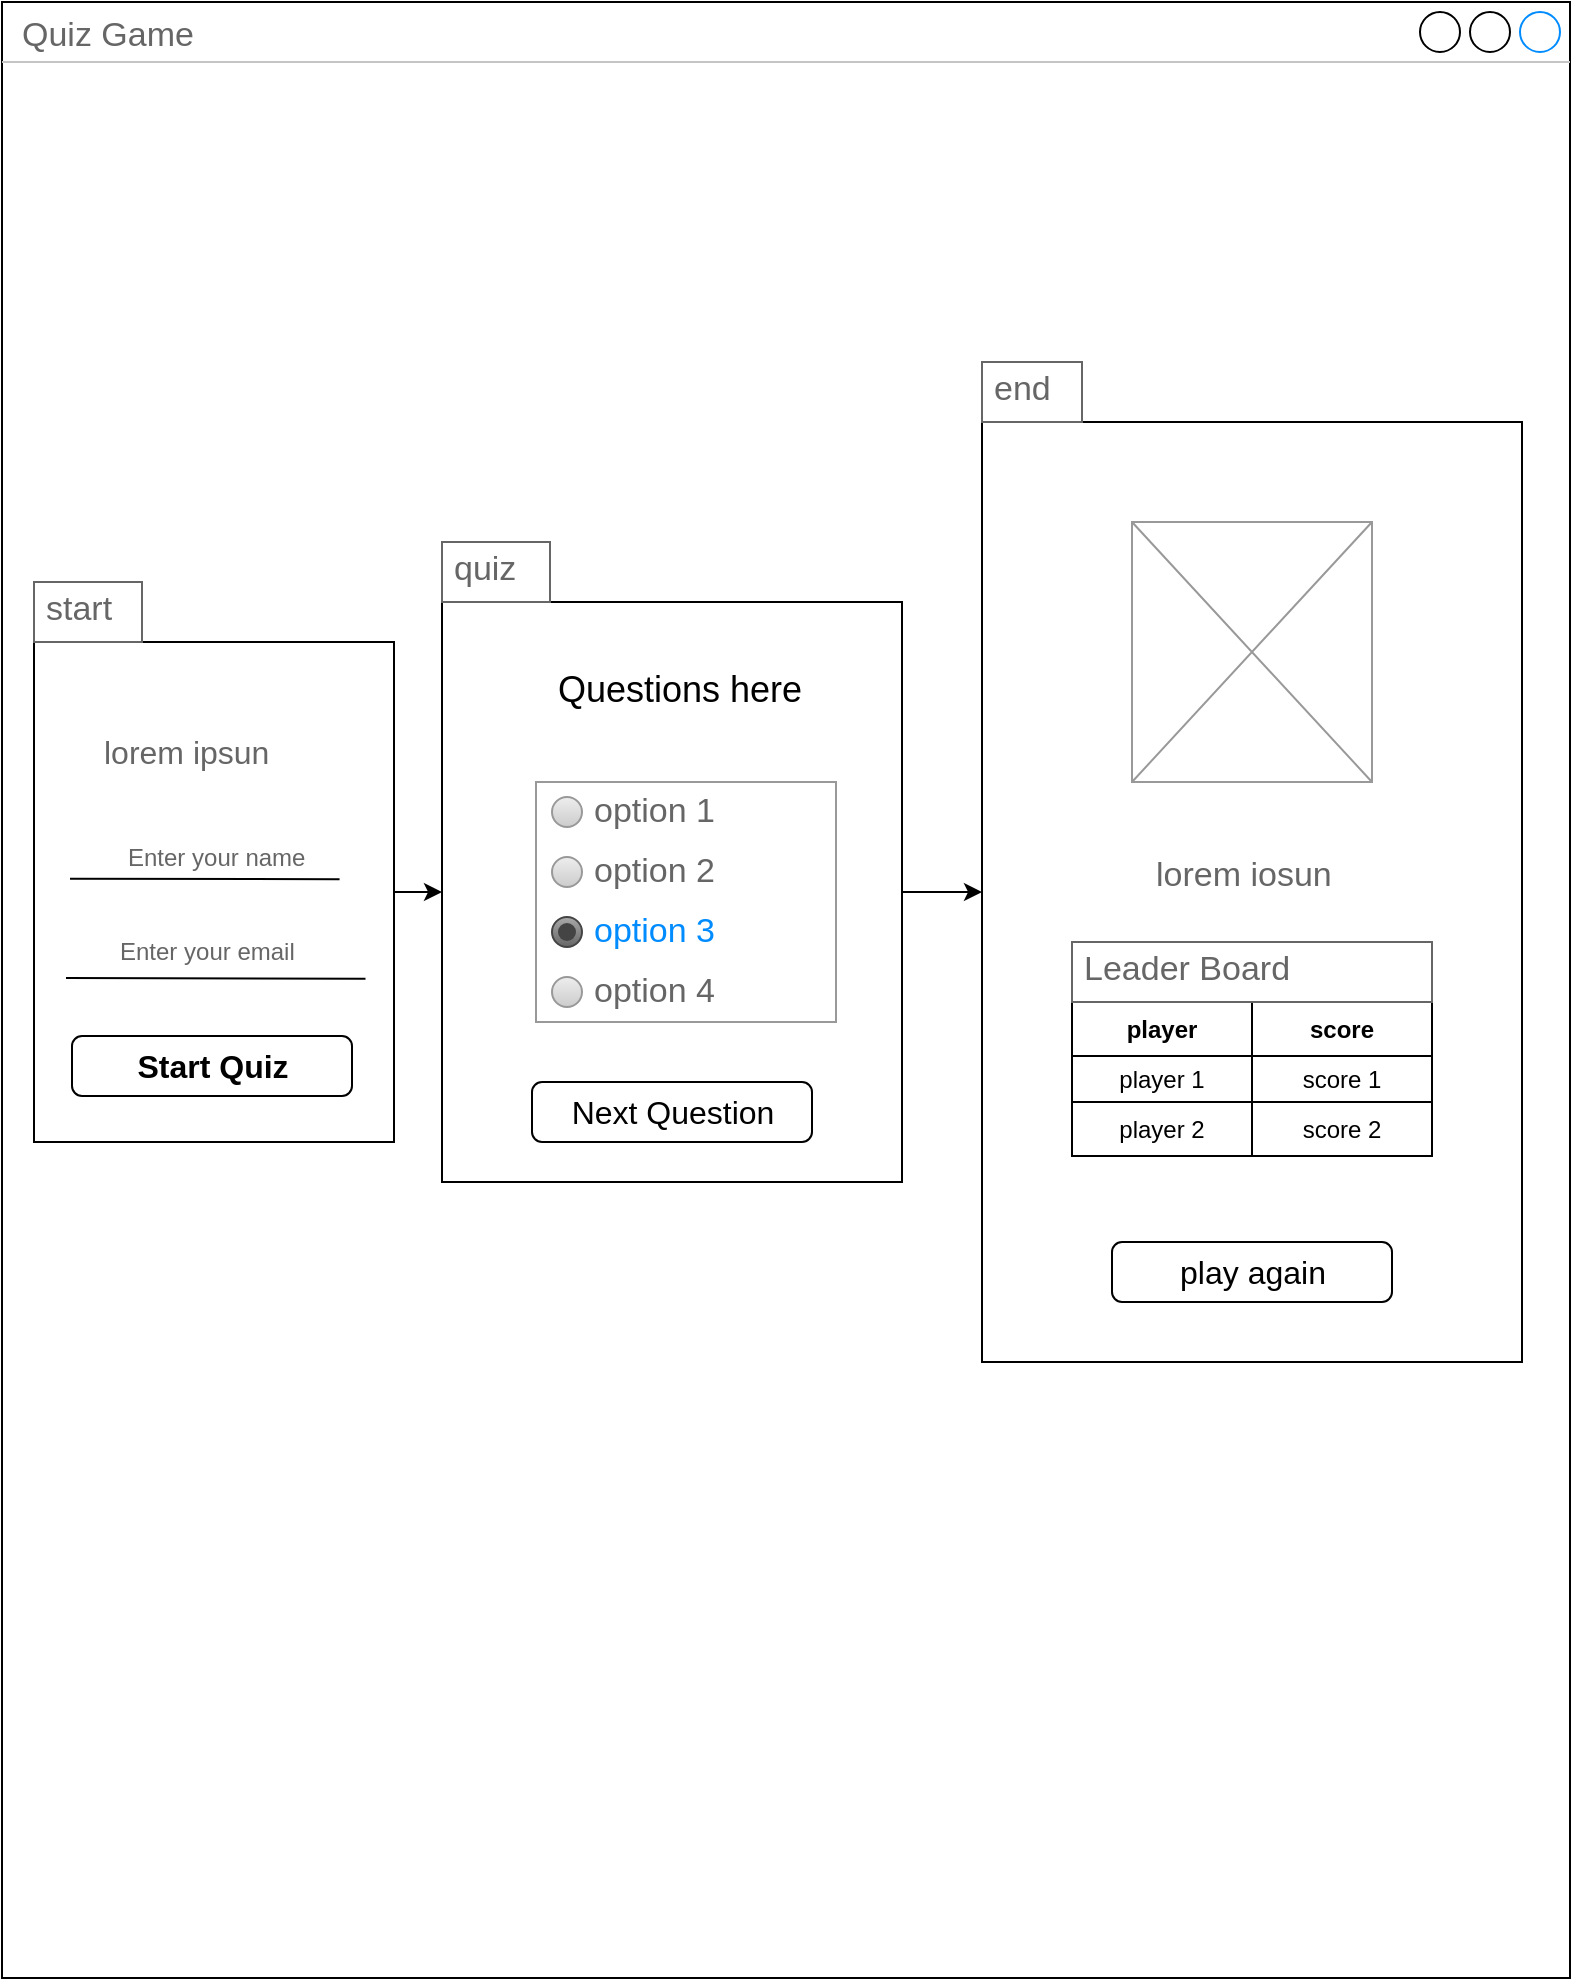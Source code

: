 <mxfile version="22.0.3" type="device">
  <diagram name="Page-1" id="CzNnvDk6raqUo6cC2L47">
    <mxGraphModel dx="1434" dy="884" grid="1" gridSize="10" guides="1" tooltips="1" connect="1" arrows="1" fold="1" page="1" pageScale="1" pageWidth="850" pageHeight="1100" math="0" shadow="0">
      <root>
        <mxCell id="0" />
        <mxCell id="1" parent="0" />
        <mxCell id="9PJJFf-RqLfJpwe3m-zI-1" value="Quiz Game" style="strokeWidth=1;shadow=0;dashed=0;align=center;html=1;shape=mxgraph.mockup.containers.window;align=left;verticalAlign=top;spacingLeft=8;strokeColor2=#008cff;strokeColor3=#c4c4c4;fontColor=#666666;mainText=;fontSize=17;labelBackgroundColor=none;whiteSpace=wrap;" parent="1" vertex="1">
          <mxGeometry x="30" y="80" width="784" height="988" as="geometry" />
        </mxCell>
        <mxCell id="W9H95hfI3UYK3thSFxWU-20" value="" style="edgeStyle=orthogonalEdgeStyle;rounded=0;orthogonalLoop=1;jettySize=auto;html=1;" parent="1" source="W9H95hfI3UYK3thSFxWU-1" target="W9H95hfI3UYK3thSFxWU-19" edge="1">
          <mxGeometry relative="1" as="geometry" />
        </mxCell>
        <mxCell id="W9H95hfI3UYK3thSFxWU-1" value="" style="strokeWidth=1;shadow=0;dashed=0;align=center;html=1;shape=mxgraph.mockup.forms.rrect;rSize=0;strokeColor=default;fillColor=#ffffff;" parent="1" vertex="1">
          <mxGeometry x="46" y="400" width="180" height="250" as="geometry" />
        </mxCell>
        <mxCell id="W9H95hfI3UYK3thSFxWU-2" value="&lt;div style=&quot;&quot;&gt;&lt;span style=&quot;font-size: 16px;&quot;&gt;lorem ipsun&lt;/span&gt;&lt;/div&gt;" style="strokeWidth=1;shadow=0;dashed=0;align=center;html=1;shape=mxgraph.mockup.forms.anchor;fontSize=12;fontColor=#666666;align=left;resizeWidth=1;spacingLeft=0;" parent="W9H95hfI3UYK3thSFxWU-1" vertex="1">
          <mxGeometry width="135" height="70" relative="1" as="geometry">
            <mxPoint x="33" y="20" as="offset" />
          </mxGeometry>
        </mxCell>
        <mxCell id="W9H95hfI3UYK3thSFxWU-4" value="" style="strokeWidth=1;shadow=0;dashed=0;align=center;html=1;shape=mxgraph.mockup.forms.anchor;fontSize=12;fontColor=#666666;align=left;resizeWidth=1;spacingLeft=0;" parent="W9H95hfI3UYK3thSFxWU-1" vertex="1">
          <mxGeometry width="90" height="20" relative="1" as="geometry">
            <mxPoint x="10" y="40" as="offset" />
          </mxGeometry>
        </mxCell>
        <mxCell id="W9H95hfI3UYK3thSFxWU-5" value="Enter your name" style="strokeWidth=1;shadow=0;dashed=0;align=center;html=1;shape=mxgraph.mockup.forms.rrect;rSize=0;strokeColor=none;fontColor=#666666;align=left;spacingLeft=5;resizeWidth=1;" parent="W9H95hfI3UYK3thSFxWU-1" vertex="1">
          <mxGeometry width="135" height="25" relative="1" as="geometry">
            <mxPoint x="40" y="95" as="offset" />
          </mxGeometry>
        </mxCell>
        <mxCell id="W9H95hfI3UYK3thSFxWU-6" value="" style="strokeWidth=1;shadow=0;dashed=0;align=center;html=1;shape=mxgraph.mockup.forms.anchor;fontSize=12;fontColor=#666666;align=left;resizeWidth=1;spacingLeft=0;" parent="W9H95hfI3UYK3thSFxWU-1" vertex="1">
          <mxGeometry width="90" height="20" relative="1" as="geometry">
            <mxPoint x="10" y="95" as="offset" />
          </mxGeometry>
        </mxCell>
        <mxCell id="W9H95hfI3UYK3thSFxWU-7" value="Enter your email" style="strokeWidth=1;shadow=0;dashed=0;align=center;html=1;shape=mxgraph.mockup.forms.rrect;rSize=0;strokeColor=none;fontColor=#666666;align=left;spacingLeft=5;resizeWidth=1;" parent="W9H95hfI3UYK3thSFxWU-1" vertex="1">
          <mxGeometry width="135" height="25" relative="1" as="geometry">
            <mxPoint x="36" y="142" as="offset" />
          </mxGeometry>
        </mxCell>
        <mxCell id="W9H95hfI3UYK3thSFxWU-8" value="Start Quiz" style="strokeWidth=1;shadow=0;dashed=0;align=center;html=1;shape=mxgraph.mockup.forms.rrect;rSize=5;fontSize=16;fontStyle=1;strokeColor=#000000;" parent="W9H95hfI3UYK3thSFxWU-1" vertex="1">
          <mxGeometry y="1" width="140" height="30" relative="1" as="geometry">
            <mxPoint x="19" y="-53" as="offset" />
          </mxGeometry>
        </mxCell>
        <mxCell id="W9H95hfI3UYK3thSFxWU-9" value="" style="strokeWidth=1;shadow=0;dashed=0;align=center;html=1;shape=mxgraph.mockup.forms.anchor;fontSize=12;fontColor=#9999ff;align=left;spacingLeft=0;fontStyle=4;resizeWidth=1;" parent="W9H95hfI3UYK3thSFxWU-1" vertex="1">
          <mxGeometry y="1" width="135" height="20" relative="1" as="geometry">
            <mxPoint x="10" y="-110" as="offset" />
          </mxGeometry>
        </mxCell>
        <mxCell id="W9H95hfI3UYK3thSFxWU-16" value="" style="endArrow=none;html=1;rounded=0;exitX=0.765;exitY=0.385;exitDx=0;exitDy=0;exitPerimeter=0;" parent="W9H95hfI3UYK3thSFxWU-1" edge="1">
          <mxGeometry width="50" height="50" relative="1" as="geometry">
            <mxPoint x="152.784" y="118.65" as="sourcePoint" />
            <mxPoint x="18" y="118.333" as="targetPoint" />
          </mxGeometry>
        </mxCell>
        <mxCell id="W9H95hfI3UYK3thSFxWU-18" value="" style="endArrow=none;html=1;rounded=0;exitX=0.765;exitY=0.385;exitDx=0;exitDy=0;exitPerimeter=0;" parent="1" edge="1">
          <mxGeometry width="50" height="50" relative="1" as="geometry">
            <mxPoint x="211.76" y="568.38" as="sourcePoint" />
            <mxPoint x="62" y="568" as="targetPoint" />
          </mxGeometry>
        </mxCell>
        <mxCell id="W9H95hfI3UYK3thSFxWU-22" value="" style="edgeStyle=orthogonalEdgeStyle;rounded=0;orthogonalLoop=1;jettySize=auto;html=1;" parent="1" source="W9H95hfI3UYK3thSFxWU-19" target="W9H95hfI3UYK3thSFxWU-21" edge="1">
          <mxGeometry relative="1" as="geometry" />
        </mxCell>
        <mxCell id="W9H95hfI3UYK3thSFxWU-19" value="" style="whiteSpace=wrap;html=1;fillColor=#ffffff;strokeWidth=1;shadow=0;dashed=0;" parent="1" vertex="1">
          <mxGeometry x="250" y="380" width="230" height="290" as="geometry" />
        </mxCell>
        <mxCell id="W9H95hfI3UYK3thSFxWU-21" value="" style="whiteSpace=wrap;html=1;fillColor=#ffffff;strokeWidth=1;shadow=0;dashed=0;" parent="1" vertex="1">
          <mxGeometry x="520" y="290" width="270" height="470" as="geometry" />
        </mxCell>
        <mxCell id="W9H95hfI3UYK3thSFxWU-23" value="" style="strokeWidth=1;shadow=0;dashed=0;align=center;html=1;shape=mxgraph.mockup.forms.rrect;rSize=0;strokeColor=#999999;fillColor=#ffffff;recursiveResize=0;" parent="1" vertex="1">
          <mxGeometry x="297" y="470" width="150" height="120" as="geometry" />
        </mxCell>
        <mxCell id="W9H95hfI3UYK3thSFxWU-24" value="option 1" style="shape=ellipse;rSize=0;fillColor=#eeeeee;strokeColor=#999999;gradientColor=#cccccc;html=1;align=left;spacingLeft=4;fontSize=17;fontColor=#666666;labelPosition=right;" parent="W9H95hfI3UYK3thSFxWU-23" vertex="1">
          <mxGeometry x="8" y="7.5" width="15" height="15" as="geometry" />
        </mxCell>
        <mxCell id="W9H95hfI3UYK3thSFxWU-25" value="option 2" style="shape=ellipse;rSize=0;fillColor=#eeeeee;strokeColor=#999999;gradientColor=#cccccc;html=1;align=left;spacingLeft=4;fontSize=17;fontColor=#666666;labelPosition=right;" parent="W9H95hfI3UYK3thSFxWU-23" vertex="1">
          <mxGeometry x="8" y="37.5" width="15" height="15" as="geometry" />
        </mxCell>
        <mxCell id="W9H95hfI3UYK3thSFxWU-26" value="option 3" style="shape=ellipse;rSize=0;fillColor=#aaaaaa;strokeColor=#444444;gradientColor=#666666;html=1;align=left;spacingLeft=4;fontSize=17;fontColor=#008cff;labelPosition=right;" parent="W9H95hfI3UYK3thSFxWU-23" vertex="1">
          <mxGeometry x="8" y="67.5" width="15" height="15" as="geometry" />
        </mxCell>
        <mxCell id="W9H95hfI3UYK3thSFxWU-27" value="" style="shape=ellipse;fillColor=#444444;strokeColor=none;html=1;" parent="W9H95hfI3UYK3thSFxWU-26" vertex="1">
          <mxGeometry x="3" y="3" width="9" height="9" as="geometry" />
        </mxCell>
        <mxCell id="W9H95hfI3UYK3thSFxWU-28" value="option 4" style="shape=ellipse;rSize=0;fillColor=#eeeeee;strokeColor=#999999;gradientColor=#cccccc;html=1;align=left;spacingLeft=4;fontSize=17;fontColor=#666666;labelPosition=right;" parent="W9H95hfI3UYK3thSFxWU-23" vertex="1">
          <mxGeometry x="8" y="97.5" width="15" height="15" as="geometry" />
        </mxCell>
        <mxCell id="W9H95hfI3UYK3thSFxWU-33" value="&lt;span style=&quot;font-weight: normal;&quot;&gt;Next Question&lt;/span&gt;" style="strokeWidth=1;shadow=0;dashed=0;align=center;html=1;shape=mxgraph.mockup.forms.rrect;rSize=5;fontSize=16;fontStyle=1;strokeColor=#000000;" parent="1" vertex="1">
          <mxGeometry x="295" y="620" width="140" height="30" as="geometry" />
        </mxCell>
        <mxCell id="W9H95hfI3UYK3thSFxWU-34" value="Questions here" style="text;strokeColor=none;align=center;fillColor=none;html=1;verticalAlign=middle;whiteSpace=wrap;rounded=0;fontSize=18;" parent="1" vertex="1">
          <mxGeometry x="289" y="409" width="160" height="30" as="geometry" />
        </mxCell>
        <mxCell id="W9H95hfI3UYK3thSFxWU-35" value="" style="shape=table;html=1;whiteSpace=wrap;startSize=0;container=1;collapsible=0;childLayout=tableLayout;strokeWidth=1;" parent="1" vertex="1">
          <mxGeometry x="565" y="580" width="180" height="77" as="geometry" />
        </mxCell>
        <mxCell id="W9H95hfI3UYK3thSFxWU-36" value="" style="shape=tableRow;horizontal=0;startSize=0;swimlaneHead=0;swimlaneBody=0;top=0;left=0;bottom=0;right=0;collapsible=0;dropTarget=0;fillColor=none;points=[[0,0.5],[1,0.5]];portConstraint=eastwest;" parent="W9H95hfI3UYK3thSFxWU-35" vertex="1">
          <mxGeometry width="180" height="27" as="geometry" />
        </mxCell>
        <mxCell id="W9H95hfI3UYK3thSFxWU-37" value="player" style="shape=partialRectangle;html=1;whiteSpace=wrap;connectable=0;fillColor=none;top=0;left=0;bottom=0;right=0;overflow=hidden;fontStyle=1" parent="W9H95hfI3UYK3thSFxWU-36" vertex="1">
          <mxGeometry width="90" height="27" as="geometry">
            <mxRectangle width="90" height="27" as="alternateBounds" />
          </mxGeometry>
        </mxCell>
        <mxCell id="W9H95hfI3UYK3thSFxWU-38" value="score" style="shape=partialRectangle;html=1;whiteSpace=wrap;connectable=0;fillColor=none;top=0;left=0;bottom=0;right=0;overflow=hidden;fontStyle=1" parent="W9H95hfI3UYK3thSFxWU-36" vertex="1">
          <mxGeometry x="90" width="90" height="27" as="geometry">
            <mxRectangle width="90" height="27" as="alternateBounds" />
          </mxGeometry>
        </mxCell>
        <mxCell id="W9H95hfI3UYK3thSFxWU-39" value="" style="shape=tableRow;horizontal=0;startSize=0;swimlaneHead=0;swimlaneBody=0;top=0;left=0;bottom=0;right=0;collapsible=0;dropTarget=0;fillColor=none;points=[[0,0.5],[1,0.5]];portConstraint=eastwest;" parent="W9H95hfI3UYK3thSFxWU-35" vertex="1">
          <mxGeometry y="27" width="180" height="23" as="geometry" />
        </mxCell>
        <mxCell id="W9H95hfI3UYK3thSFxWU-40" value="player 1" style="shape=partialRectangle;html=1;whiteSpace=wrap;connectable=0;fillColor=none;top=0;left=0;bottom=0;right=0;overflow=hidden;" parent="W9H95hfI3UYK3thSFxWU-39" vertex="1">
          <mxGeometry width="90" height="23" as="geometry">
            <mxRectangle width="90" height="23" as="alternateBounds" />
          </mxGeometry>
        </mxCell>
        <mxCell id="W9H95hfI3UYK3thSFxWU-41" value="score 1" style="shape=partialRectangle;html=1;whiteSpace=wrap;connectable=0;fillColor=none;top=0;left=0;bottom=0;right=0;overflow=hidden;" parent="W9H95hfI3UYK3thSFxWU-39" vertex="1">
          <mxGeometry x="90" width="90" height="23" as="geometry">
            <mxRectangle width="90" height="23" as="alternateBounds" />
          </mxGeometry>
        </mxCell>
        <mxCell id="W9H95hfI3UYK3thSFxWU-42" value="" style="shape=tableRow;horizontal=0;startSize=0;swimlaneHead=0;swimlaneBody=0;top=0;left=0;bottom=0;right=0;collapsible=0;dropTarget=0;fillColor=none;points=[[0,0.5],[1,0.5]];portConstraint=eastwest;" parent="W9H95hfI3UYK3thSFxWU-35" vertex="1">
          <mxGeometry y="50" width="180" height="27" as="geometry" />
        </mxCell>
        <mxCell id="W9H95hfI3UYK3thSFxWU-43" value="player 2" style="shape=partialRectangle;html=1;whiteSpace=wrap;connectable=0;fillColor=none;top=0;left=0;bottom=0;right=0;overflow=hidden;" parent="W9H95hfI3UYK3thSFxWU-42" vertex="1">
          <mxGeometry width="90" height="27" as="geometry">
            <mxRectangle width="90" height="27" as="alternateBounds" />
          </mxGeometry>
        </mxCell>
        <mxCell id="W9H95hfI3UYK3thSFxWU-44" value="score 2" style="shape=partialRectangle;html=1;whiteSpace=wrap;connectable=0;fillColor=none;top=0;left=0;bottom=0;right=0;overflow=hidden;" parent="W9H95hfI3UYK3thSFxWU-42" vertex="1">
          <mxGeometry x="90" width="90" height="27" as="geometry">
            <mxRectangle width="90" height="27" as="alternateBounds" />
          </mxGeometry>
        </mxCell>
        <mxCell id="W9H95hfI3UYK3thSFxWU-45" value="Leader Board" style="strokeWidth=1;shadow=0;dashed=0;align=center;html=1;shape=mxgraph.mockup.text.textBox;fontColor=#666666;align=left;fontSize=17;spacingLeft=4;spacingTop=-3;whiteSpace=wrap;strokeColor=#666666;mainText=" parent="1" vertex="1">
          <mxGeometry x="565" y="550" width="180" height="30" as="geometry" />
        </mxCell>
        <mxCell id="W9H95hfI3UYK3thSFxWU-46" value="&lt;span style=&quot;font-weight: normal;&quot;&gt;play again&lt;/span&gt;" style="strokeWidth=1;shadow=0;dashed=0;align=center;html=1;shape=mxgraph.mockup.forms.rrect;rSize=5;fontSize=16;fontStyle=1;strokeColor=#000000;" parent="1" vertex="1">
          <mxGeometry x="585" y="700" width="140" height="30" as="geometry" />
        </mxCell>
        <mxCell id="W9H95hfI3UYK3thSFxWU-47" value="" style="verticalLabelPosition=bottom;shadow=0;dashed=0;align=center;html=1;verticalAlign=top;strokeWidth=1;shape=mxgraph.mockup.graphics.simpleIcon;strokeColor=#999999;" parent="1" vertex="1">
          <mxGeometry x="595" y="340" width="120" height="130" as="geometry" />
        </mxCell>
        <mxCell id="W9H95hfI3UYK3thSFxWU-48" value="lorem iosun" style="strokeWidth=1;shadow=0;dashed=0;align=center;html=1;shape=mxgraph.mockup.text.bulletedList;textColor=#666666;mainText=,,,,;textSize=17;bulletStyle=none;strokeColor=none;fillColor=none;align=left;verticalAlign=top;fontSize=17;fontColor=#666666;" parent="1" vertex="1">
          <mxGeometry x="605" y="500" width="110" height="50" as="geometry" />
        </mxCell>
        <mxCell id="W9H95hfI3UYK3thSFxWU-50" value="start" style="strokeWidth=1;shadow=0;dashed=0;align=center;html=1;shape=mxgraph.mockup.text.textBox;fontColor=#666666;align=left;fontSize=17;spacingLeft=4;spacingTop=-3;whiteSpace=wrap;strokeColor=#666666;mainText=" parent="1" vertex="1">
          <mxGeometry x="46" y="370" width="54" height="30" as="geometry" />
        </mxCell>
        <mxCell id="W9H95hfI3UYK3thSFxWU-51" value="quiz" style="strokeWidth=1;shadow=0;dashed=0;align=center;html=1;shape=mxgraph.mockup.text.textBox;fontColor=#666666;align=left;fontSize=17;spacingLeft=4;spacingTop=-3;whiteSpace=wrap;strokeColor=#666666;mainText=" parent="1" vertex="1">
          <mxGeometry x="250" y="350" width="54" height="30" as="geometry" />
        </mxCell>
        <mxCell id="W9H95hfI3UYK3thSFxWU-52" value="end" style="strokeWidth=1;shadow=0;dashed=0;align=center;html=1;shape=mxgraph.mockup.text.textBox;fontColor=#666666;align=left;fontSize=17;spacingLeft=4;spacingTop=-3;whiteSpace=wrap;strokeColor=#666666;mainText=" parent="1" vertex="1">
          <mxGeometry x="520" y="260" width="50" height="30" as="geometry" />
        </mxCell>
      </root>
    </mxGraphModel>
  </diagram>
</mxfile>
